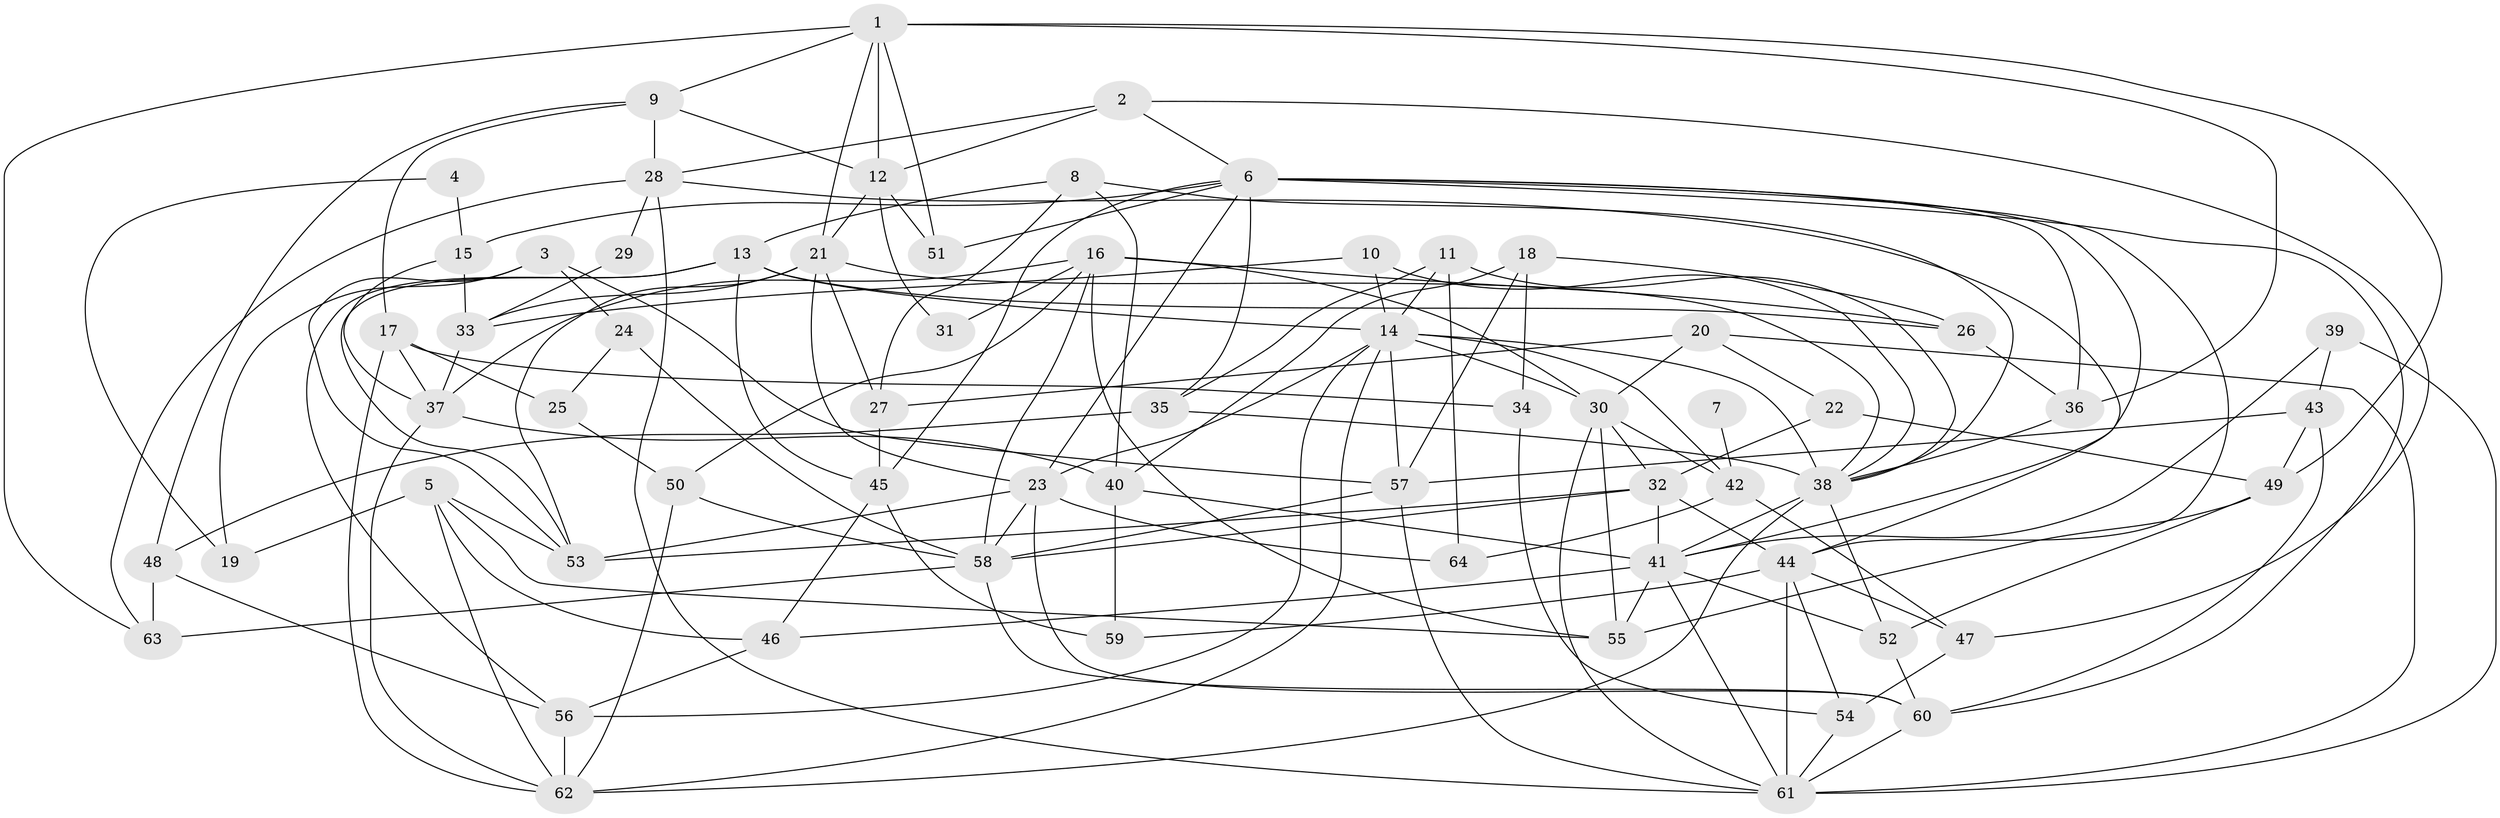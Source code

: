 // original degree distribution, {7: 0.04716981132075472, 2: 0.12264150943396226, 3: 0.27358490566037735, 6: 0.08490566037735849, 5: 0.16981132075471697, 4: 0.29245283018867924, 8: 0.009433962264150943}
// Generated by graph-tools (version 1.1) at 2025/37/03/04/25 23:37:13]
// undirected, 64 vertices, 158 edges
graph export_dot {
  node [color=gray90,style=filled];
  1;
  2;
  3;
  4;
  5;
  6;
  7;
  8;
  9;
  10;
  11;
  12;
  13;
  14;
  15;
  16;
  17;
  18;
  19;
  20;
  21;
  22;
  23;
  24;
  25;
  26;
  27;
  28;
  29;
  30;
  31;
  32;
  33;
  34;
  35;
  36;
  37;
  38;
  39;
  40;
  41;
  42;
  43;
  44;
  45;
  46;
  47;
  48;
  49;
  50;
  51;
  52;
  53;
  54;
  55;
  56;
  57;
  58;
  59;
  60;
  61;
  62;
  63;
  64;
  1 -- 9 [weight=1.0];
  1 -- 12 [weight=1.0];
  1 -- 21 [weight=1.0];
  1 -- 36 [weight=1.0];
  1 -- 49 [weight=1.0];
  1 -- 51 [weight=1.0];
  1 -- 63 [weight=1.0];
  2 -- 6 [weight=1.0];
  2 -- 12 [weight=1.0];
  2 -- 28 [weight=1.0];
  2 -- 47 [weight=1.0];
  3 -- 19 [weight=1.0];
  3 -- 24 [weight=1.0];
  3 -- 53 [weight=1.0];
  3 -- 57 [weight=1.0];
  4 -- 15 [weight=1.0];
  4 -- 19 [weight=1.0];
  5 -- 19 [weight=1.0];
  5 -- 46 [weight=1.0];
  5 -- 53 [weight=1.0];
  5 -- 55 [weight=1.0];
  5 -- 62 [weight=1.0];
  6 -- 15 [weight=1.0];
  6 -- 23 [weight=1.0];
  6 -- 35 [weight=1.0];
  6 -- 36 [weight=1.0];
  6 -- 41 [weight=1.0];
  6 -- 44 [weight=1.0];
  6 -- 45 [weight=1.0];
  6 -- 51 [weight=1.0];
  6 -- 60 [weight=2.0];
  7 -- 42 [weight=2.0];
  8 -- 13 [weight=1.0];
  8 -- 27 [weight=1.0];
  8 -- 38 [weight=1.0];
  8 -- 40 [weight=1.0];
  9 -- 12 [weight=1.0];
  9 -- 17 [weight=1.0];
  9 -- 28 [weight=1.0];
  9 -- 48 [weight=1.0];
  10 -- 14 [weight=1.0];
  10 -- 33 [weight=1.0];
  10 -- 38 [weight=1.0];
  11 -- 14 [weight=1.0];
  11 -- 35 [weight=1.0];
  11 -- 38 [weight=1.0];
  11 -- 64 [weight=1.0];
  12 -- 21 [weight=1.0];
  12 -- 31 [weight=1.0];
  12 -- 51 [weight=1.0];
  13 -- 14 [weight=1.0];
  13 -- 26 [weight=1.0];
  13 -- 45 [weight=1.0];
  13 -- 53 [weight=1.0];
  13 -- 56 [weight=1.0];
  14 -- 23 [weight=1.0];
  14 -- 30 [weight=1.0];
  14 -- 38 [weight=1.0];
  14 -- 42 [weight=1.0];
  14 -- 56 [weight=1.0];
  14 -- 57 [weight=1.0];
  14 -- 62 [weight=1.0];
  15 -- 33 [weight=1.0];
  15 -- 37 [weight=1.0];
  16 -- 26 [weight=1.0];
  16 -- 30 [weight=1.0];
  16 -- 31 [weight=1.0];
  16 -- 37 [weight=1.0];
  16 -- 50 [weight=1.0];
  16 -- 55 [weight=1.0];
  16 -- 58 [weight=1.0];
  17 -- 25 [weight=1.0];
  17 -- 34 [weight=1.0];
  17 -- 37 [weight=1.0];
  17 -- 62 [weight=1.0];
  18 -- 26 [weight=1.0];
  18 -- 34 [weight=1.0];
  18 -- 40 [weight=1.0];
  18 -- 57 [weight=1.0];
  20 -- 22 [weight=1.0];
  20 -- 27 [weight=1.0];
  20 -- 30 [weight=1.0];
  20 -- 61 [weight=1.0];
  21 -- 23 [weight=1.0];
  21 -- 27 [weight=2.0];
  21 -- 33 [weight=1.0];
  21 -- 38 [weight=1.0];
  21 -- 53 [weight=1.0];
  22 -- 32 [weight=1.0];
  22 -- 49 [weight=2.0];
  23 -- 53 [weight=1.0];
  23 -- 58 [weight=1.0];
  23 -- 60 [weight=1.0];
  23 -- 64 [weight=1.0];
  24 -- 25 [weight=1.0];
  24 -- 58 [weight=1.0];
  25 -- 50 [weight=1.0];
  26 -- 36 [weight=1.0];
  27 -- 45 [weight=1.0];
  28 -- 29 [weight=2.0];
  28 -- 44 [weight=1.0];
  28 -- 61 [weight=1.0];
  28 -- 63 [weight=1.0];
  29 -- 33 [weight=1.0];
  30 -- 32 [weight=1.0];
  30 -- 42 [weight=2.0];
  30 -- 55 [weight=1.0];
  30 -- 61 [weight=1.0];
  32 -- 41 [weight=1.0];
  32 -- 44 [weight=1.0];
  32 -- 53 [weight=1.0];
  32 -- 58 [weight=1.0];
  33 -- 37 [weight=1.0];
  34 -- 54 [weight=1.0];
  35 -- 38 [weight=2.0];
  35 -- 48 [weight=1.0];
  36 -- 38 [weight=1.0];
  37 -- 40 [weight=1.0];
  37 -- 62 [weight=1.0];
  38 -- 41 [weight=2.0];
  38 -- 52 [weight=1.0];
  38 -- 62 [weight=1.0];
  39 -- 41 [weight=1.0];
  39 -- 43 [weight=1.0];
  39 -- 61 [weight=1.0];
  40 -- 41 [weight=1.0];
  40 -- 59 [weight=1.0];
  41 -- 46 [weight=1.0];
  41 -- 52 [weight=1.0];
  41 -- 55 [weight=1.0];
  41 -- 61 [weight=1.0];
  42 -- 47 [weight=1.0];
  42 -- 64 [weight=1.0];
  43 -- 49 [weight=1.0];
  43 -- 57 [weight=1.0];
  43 -- 60 [weight=1.0];
  44 -- 47 [weight=1.0];
  44 -- 54 [weight=1.0];
  44 -- 59 [weight=1.0];
  44 -- 61 [weight=1.0];
  45 -- 46 [weight=1.0];
  45 -- 59 [weight=1.0];
  46 -- 56 [weight=1.0];
  47 -- 54 [weight=1.0];
  48 -- 56 [weight=1.0];
  48 -- 63 [weight=1.0];
  49 -- 52 [weight=1.0];
  49 -- 55 [weight=1.0];
  50 -- 58 [weight=1.0];
  50 -- 62 [weight=1.0];
  52 -- 60 [weight=1.0];
  54 -- 61 [weight=1.0];
  56 -- 62 [weight=1.0];
  57 -- 58 [weight=2.0];
  57 -- 61 [weight=1.0];
  58 -- 60 [weight=1.0];
  58 -- 63 [weight=2.0];
  60 -- 61 [weight=1.0];
}
